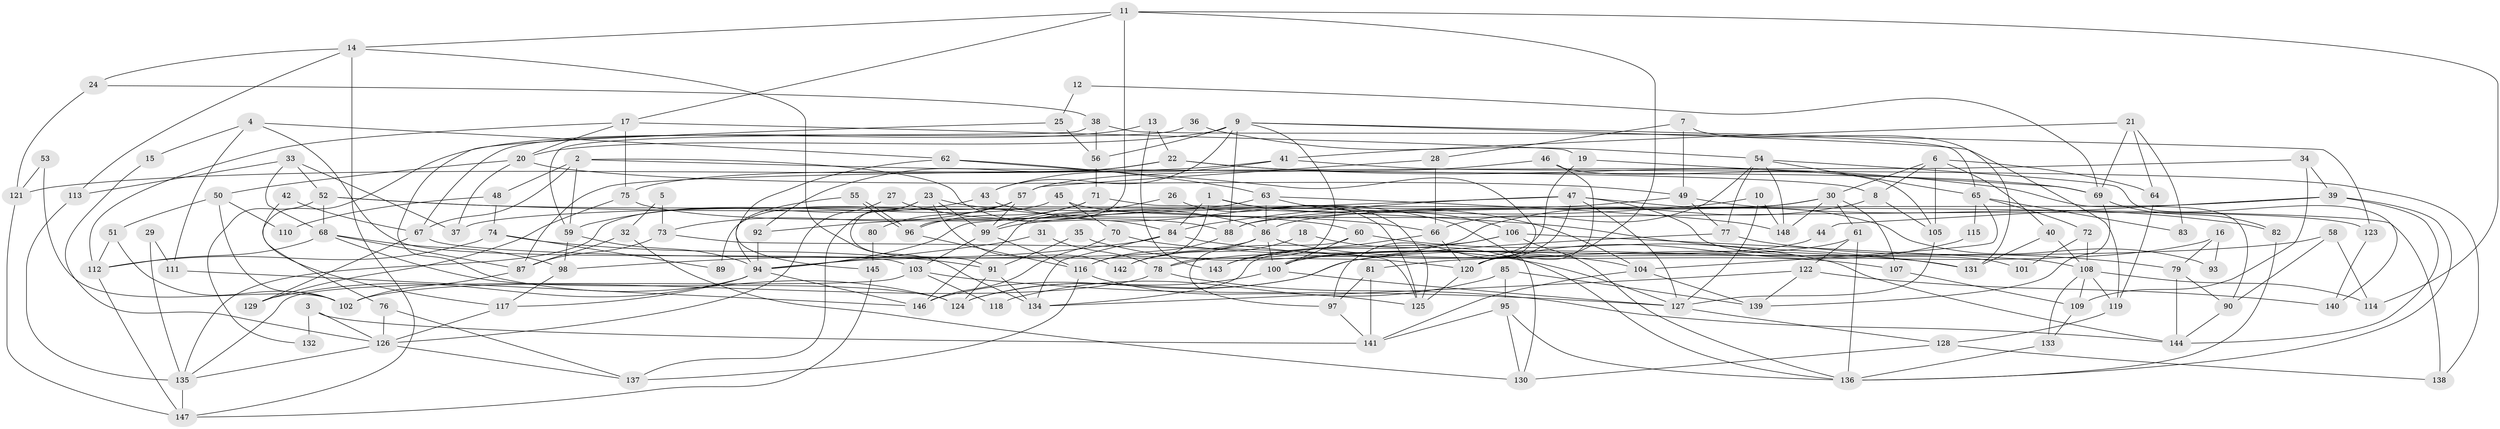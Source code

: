 // coarse degree distribution, {4: 0.288135593220339, 2: 0.06779661016949153, 3: 0.1694915254237288, 6: 0.06779661016949153, 13: 0.03389830508474576, 5: 0.15254237288135594, 8: 0.06779661016949153, 7: 0.05084745762711865, 12: 0.01694915254237288, 15: 0.01694915254237288, 11: 0.01694915254237288, 9: 0.03389830508474576, 10: 0.01694915254237288}
// Generated by graph-tools (version 1.1) at 2025/55/03/04/25 21:55:07]
// undirected, 148 vertices, 296 edges
graph export_dot {
graph [start="1"]
  node [color=gray90,style=filled];
  1;
  2;
  3;
  4;
  5;
  6;
  7;
  8;
  9;
  10;
  11;
  12;
  13;
  14;
  15;
  16;
  17;
  18;
  19;
  20;
  21;
  22;
  23;
  24;
  25;
  26;
  27;
  28;
  29;
  30;
  31;
  32;
  33;
  34;
  35;
  36;
  37;
  38;
  39;
  40;
  41;
  42;
  43;
  44;
  45;
  46;
  47;
  48;
  49;
  50;
  51;
  52;
  53;
  54;
  55;
  56;
  57;
  58;
  59;
  60;
  61;
  62;
  63;
  64;
  65;
  66;
  67;
  68;
  69;
  70;
  71;
  72;
  73;
  74;
  75;
  76;
  77;
  78;
  79;
  80;
  81;
  82;
  83;
  84;
  85;
  86;
  87;
  88;
  89;
  90;
  91;
  92;
  93;
  94;
  95;
  96;
  97;
  98;
  99;
  100;
  101;
  102;
  103;
  104;
  105;
  106;
  107;
  108;
  109;
  110;
  111;
  112;
  113;
  114;
  115;
  116;
  117;
  118;
  119;
  120;
  121;
  122;
  123;
  124;
  125;
  126;
  127;
  128;
  129;
  130;
  131;
  132;
  133;
  134;
  135;
  136;
  137;
  138;
  139;
  140;
  141;
  142;
  143;
  144;
  145;
  146;
  147;
  148;
  1 -- 125;
  1 -- 84;
  1 -- 104;
  1 -- 116;
  2 -- 67;
  2 -- 8;
  2 -- 48;
  2 -- 59;
  2 -- 84;
  3 -- 141;
  3 -- 126;
  3 -- 132;
  4 -- 62;
  4 -- 103;
  4 -- 15;
  4 -- 111;
  5 -- 73;
  5 -- 32;
  6 -- 30;
  6 -- 64;
  6 -- 8;
  6 -- 40;
  6 -- 105;
  7 -- 131;
  7 -- 49;
  7 -- 28;
  8 -- 105;
  8 -- 78;
  9 -- 20;
  9 -- 88;
  9 -- 43;
  9 -- 56;
  9 -- 78;
  9 -- 119;
  9 -- 123;
  10 -- 127;
  10 -- 99;
  10 -- 148;
  11 -- 120;
  11 -- 14;
  11 -- 17;
  11 -- 96;
  11 -- 114;
  12 -- 25;
  12 -- 69;
  13 -- 76;
  13 -- 22;
  13 -- 143;
  14 -- 134;
  14 -- 113;
  14 -- 24;
  14 -- 147;
  15 -- 126;
  16 -- 146;
  16 -- 79;
  16 -- 93;
  17 -- 20;
  17 -- 19;
  17 -- 75;
  17 -- 112;
  18 -- 136;
  18 -- 142;
  19 -- 100;
  19 -- 69;
  20 -- 49;
  20 -- 50;
  20 -- 37;
  21 -- 41;
  21 -- 69;
  21 -- 64;
  21 -- 83;
  22 -- 75;
  22 -- 69;
  22 -- 90;
  22 -- 92;
  23 -- 137;
  23 -- 99;
  23 -- 66;
  23 -- 91;
  23 -- 142;
  24 -- 38;
  24 -- 121;
  25 -- 56;
  25 -- 124;
  26 -- 99;
  26 -- 125;
  27 -- 126;
  27 -- 86;
  28 -- 66;
  28 -- 57;
  29 -- 111;
  29 -- 135;
  30 -- 148;
  30 -- 61;
  30 -- 37;
  30 -- 86;
  30 -- 107;
  31 -- 94;
  31 -- 78;
  32 -- 87;
  32 -- 130;
  33 -- 37;
  33 -- 68;
  33 -- 52;
  33 -- 113;
  34 -- 39;
  34 -- 87;
  34 -- 109;
  35 -- 127;
  35 -- 91;
  36 -- 67;
  36 -- 54;
  38 -- 65;
  38 -- 59;
  38 -- 56;
  39 -- 144;
  39 -- 136;
  39 -- 44;
  39 -- 88;
  40 -- 108;
  40 -- 131;
  41 -- 43;
  41 -- 121;
  41 -- 138;
  42 -- 117;
  42 -- 67;
  43 -- 59;
  43 -- 130;
  44 -- 100;
  45 -- 70;
  45 -- 123;
  45 -- 135;
  46 -- 105;
  46 -- 57;
  46 -- 120;
  47 -- 84;
  47 -- 94;
  47 -- 93;
  47 -- 97;
  47 -- 101;
  47 -- 127;
  48 -- 74;
  48 -- 110;
  49 -- 77;
  49 -- 88;
  49 -- 82;
  50 -- 102;
  50 -- 51;
  50 -- 110;
  51 -- 102;
  51 -- 112;
  52 -- 131;
  52 -- 60;
  52 -- 68;
  52 -- 132;
  53 -- 121;
  53 -- 102;
  54 -- 66;
  54 -- 148;
  54 -- 65;
  54 -- 77;
  54 -- 140;
  55 -- 94;
  55 -- 96;
  55 -- 96;
  56 -- 71;
  57 -- 99;
  57 -- 73;
  57 -- 80;
  57 -- 89;
  58 -- 90;
  58 -- 81;
  58 -- 114;
  59 -- 94;
  59 -- 98;
  60 -- 100;
  60 -- 97;
  60 -- 144;
  61 -- 136;
  61 -- 122;
  61 -- 100;
  62 -- 63;
  62 -- 120;
  62 -- 145;
  63 -- 86;
  63 -- 106;
  63 -- 146;
  63 -- 148;
  64 -- 119;
  65 -- 104;
  65 -- 72;
  65 -- 83;
  65 -- 115;
  66 -- 143;
  66 -- 120;
  67 -- 120;
  67 -- 129;
  68 -- 124;
  68 -- 87;
  68 -- 98;
  68 -- 112;
  69 -- 82;
  69 -- 139;
  70 -- 104;
  70 -- 146;
  71 -- 96;
  71 -- 92;
  71 -- 138;
  72 -- 108;
  72 -- 101;
  73 -- 125;
  73 -- 87;
  74 -- 91;
  74 -- 112;
  74 -- 89;
  75 -- 88;
  75 -- 129;
  76 -- 126;
  76 -- 137;
  77 -- 79;
  77 -- 124;
  78 -- 102;
  78 -- 144;
  79 -- 144;
  79 -- 90;
  80 -- 145;
  81 -- 97;
  81 -- 141;
  82 -- 136;
  84 -- 98;
  84 -- 131;
  84 -- 134;
  85 -- 139;
  85 -- 95;
  85 -- 118;
  86 -- 107;
  86 -- 94;
  86 -- 100;
  86 -- 142;
  87 -- 102;
  88 -- 116;
  90 -- 144;
  91 -- 124;
  91 -- 134;
  92 -- 94;
  94 -- 117;
  94 -- 129;
  94 -- 146;
  95 -- 130;
  95 -- 136;
  95 -- 141;
  96 -- 116;
  97 -- 141;
  98 -- 117;
  99 -- 116;
  99 -- 103;
  100 -- 124;
  100 -- 127;
  103 -- 127;
  103 -- 135;
  103 -- 118;
  104 -- 141;
  104 -- 139;
  105 -- 127;
  106 -- 134;
  106 -- 108;
  106 -- 136;
  106 -- 143;
  107 -- 109;
  108 -- 119;
  108 -- 114;
  108 -- 109;
  108 -- 133;
  109 -- 133;
  111 -- 146;
  112 -- 147;
  113 -- 135;
  115 -- 120;
  116 -- 125;
  116 -- 137;
  117 -- 126;
  119 -- 128;
  120 -- 125;
  121 -- 147;
  122 -- 134;
  122 -- 139;
  122 -- 140;
  123 -- 140;
  126 -- 135;
  126 -- 137;
  127 -- 128;
  128 -- 138;
  128 -- 130;
  133 -- 136;
  135 -- 147;
  145 -- 147;
}
